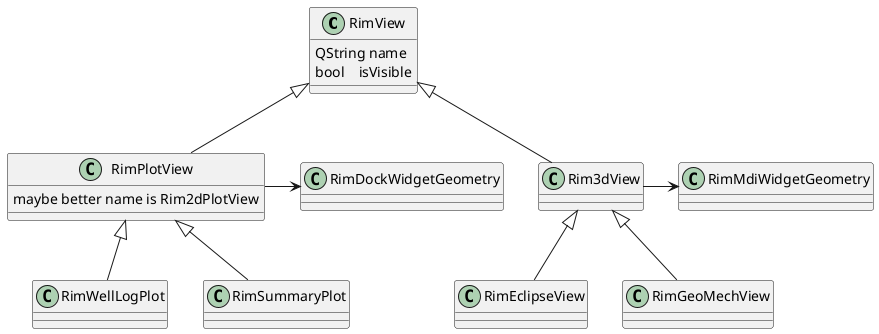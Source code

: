 @startuml

class RimView {
  QString name
  bool    isVisible
}

class Rim3dView {
}

class RimPlotView {
maybe better name is Rim2dPlotView
}


RimView <|-- RimPlotView
RimView <|-- Rim3dView


RimPlotView -> RimDockWidgetGeometry
Rim3dView -> RimMdiWidgetGeometry

RimPlotView <|-- RimWellLogPlot
RimPlotView <|-- RimSummaryPlot

Rim3dView <|-- RimEclipseView
Rim3dView <|-- RimGeoMechView

@enduml
